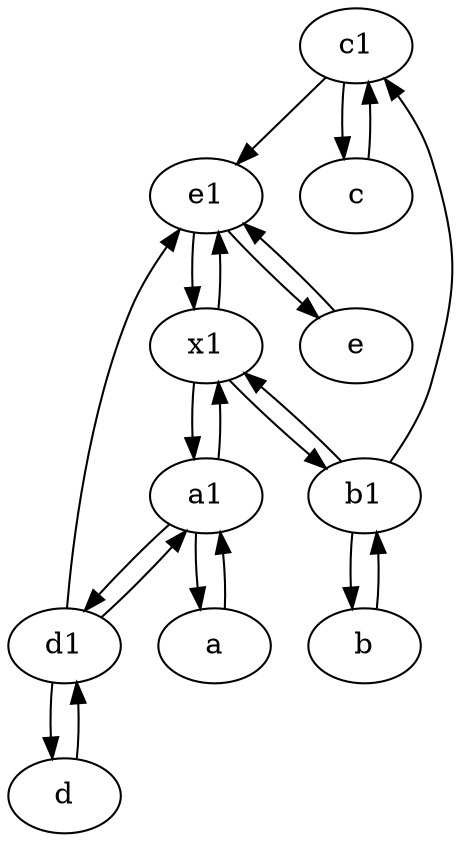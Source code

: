 digraph  {
	c1 [pos="30,15!"];
	b1 [pos="45,20!"];
	a [pos="40,10!"];
	d [pos="20,30!"];
	e1 [pos="25,45!"];
	b [pos="50,20!"];
	c [pos="20,10!"];
	e [pos="30,50!"];
	d1 [pos="25,30!"];
	x1;
	a1 [pos="40,15!"];
	d1 -> d;
	d -> d1;
	e1 -> e;
	e1 -> x1;
	x1 -> a1;
	d1 -> a1;
	c1 -> c;
	a1 -> d1;
	b -> b1;
	c1 -> e1;
	e -> e1;
	x1 -> b1;
	b1 -> b;
	b1 -> c1;
	d1 -> e1;
	x1 -> e1;
	c -> c1;
	b1 -> x1;
	a -> a1;
	a1 -> a;
	a1 -> x1;

	}